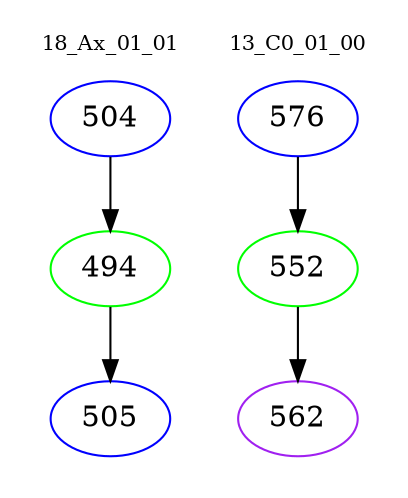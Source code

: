 digraph{
subgraph cluster_0 {
color = white
label = "18_Ax_01_01";
fontsize=10;
T0_504 [label="504", color="blue"]
T0_504 -> T0_494 [color="black"]
T0_494 [label="494", color="green"]
T0_494 -> T0_505 [color="black"]
T0_505 [label="505", color="blue"]
}
subgraph cluster_1 {
color = white
label = "13_C0_01_00";
fontsize=10;
T1_576 [label="576", color="blue"]
T1_576 -> T1_552 [color="black"]
T1_552 [label="552", color="green"]
T1_552 -> T1_562 [color="black"]
T1_562 [label="562", color="purple"]
}
}
